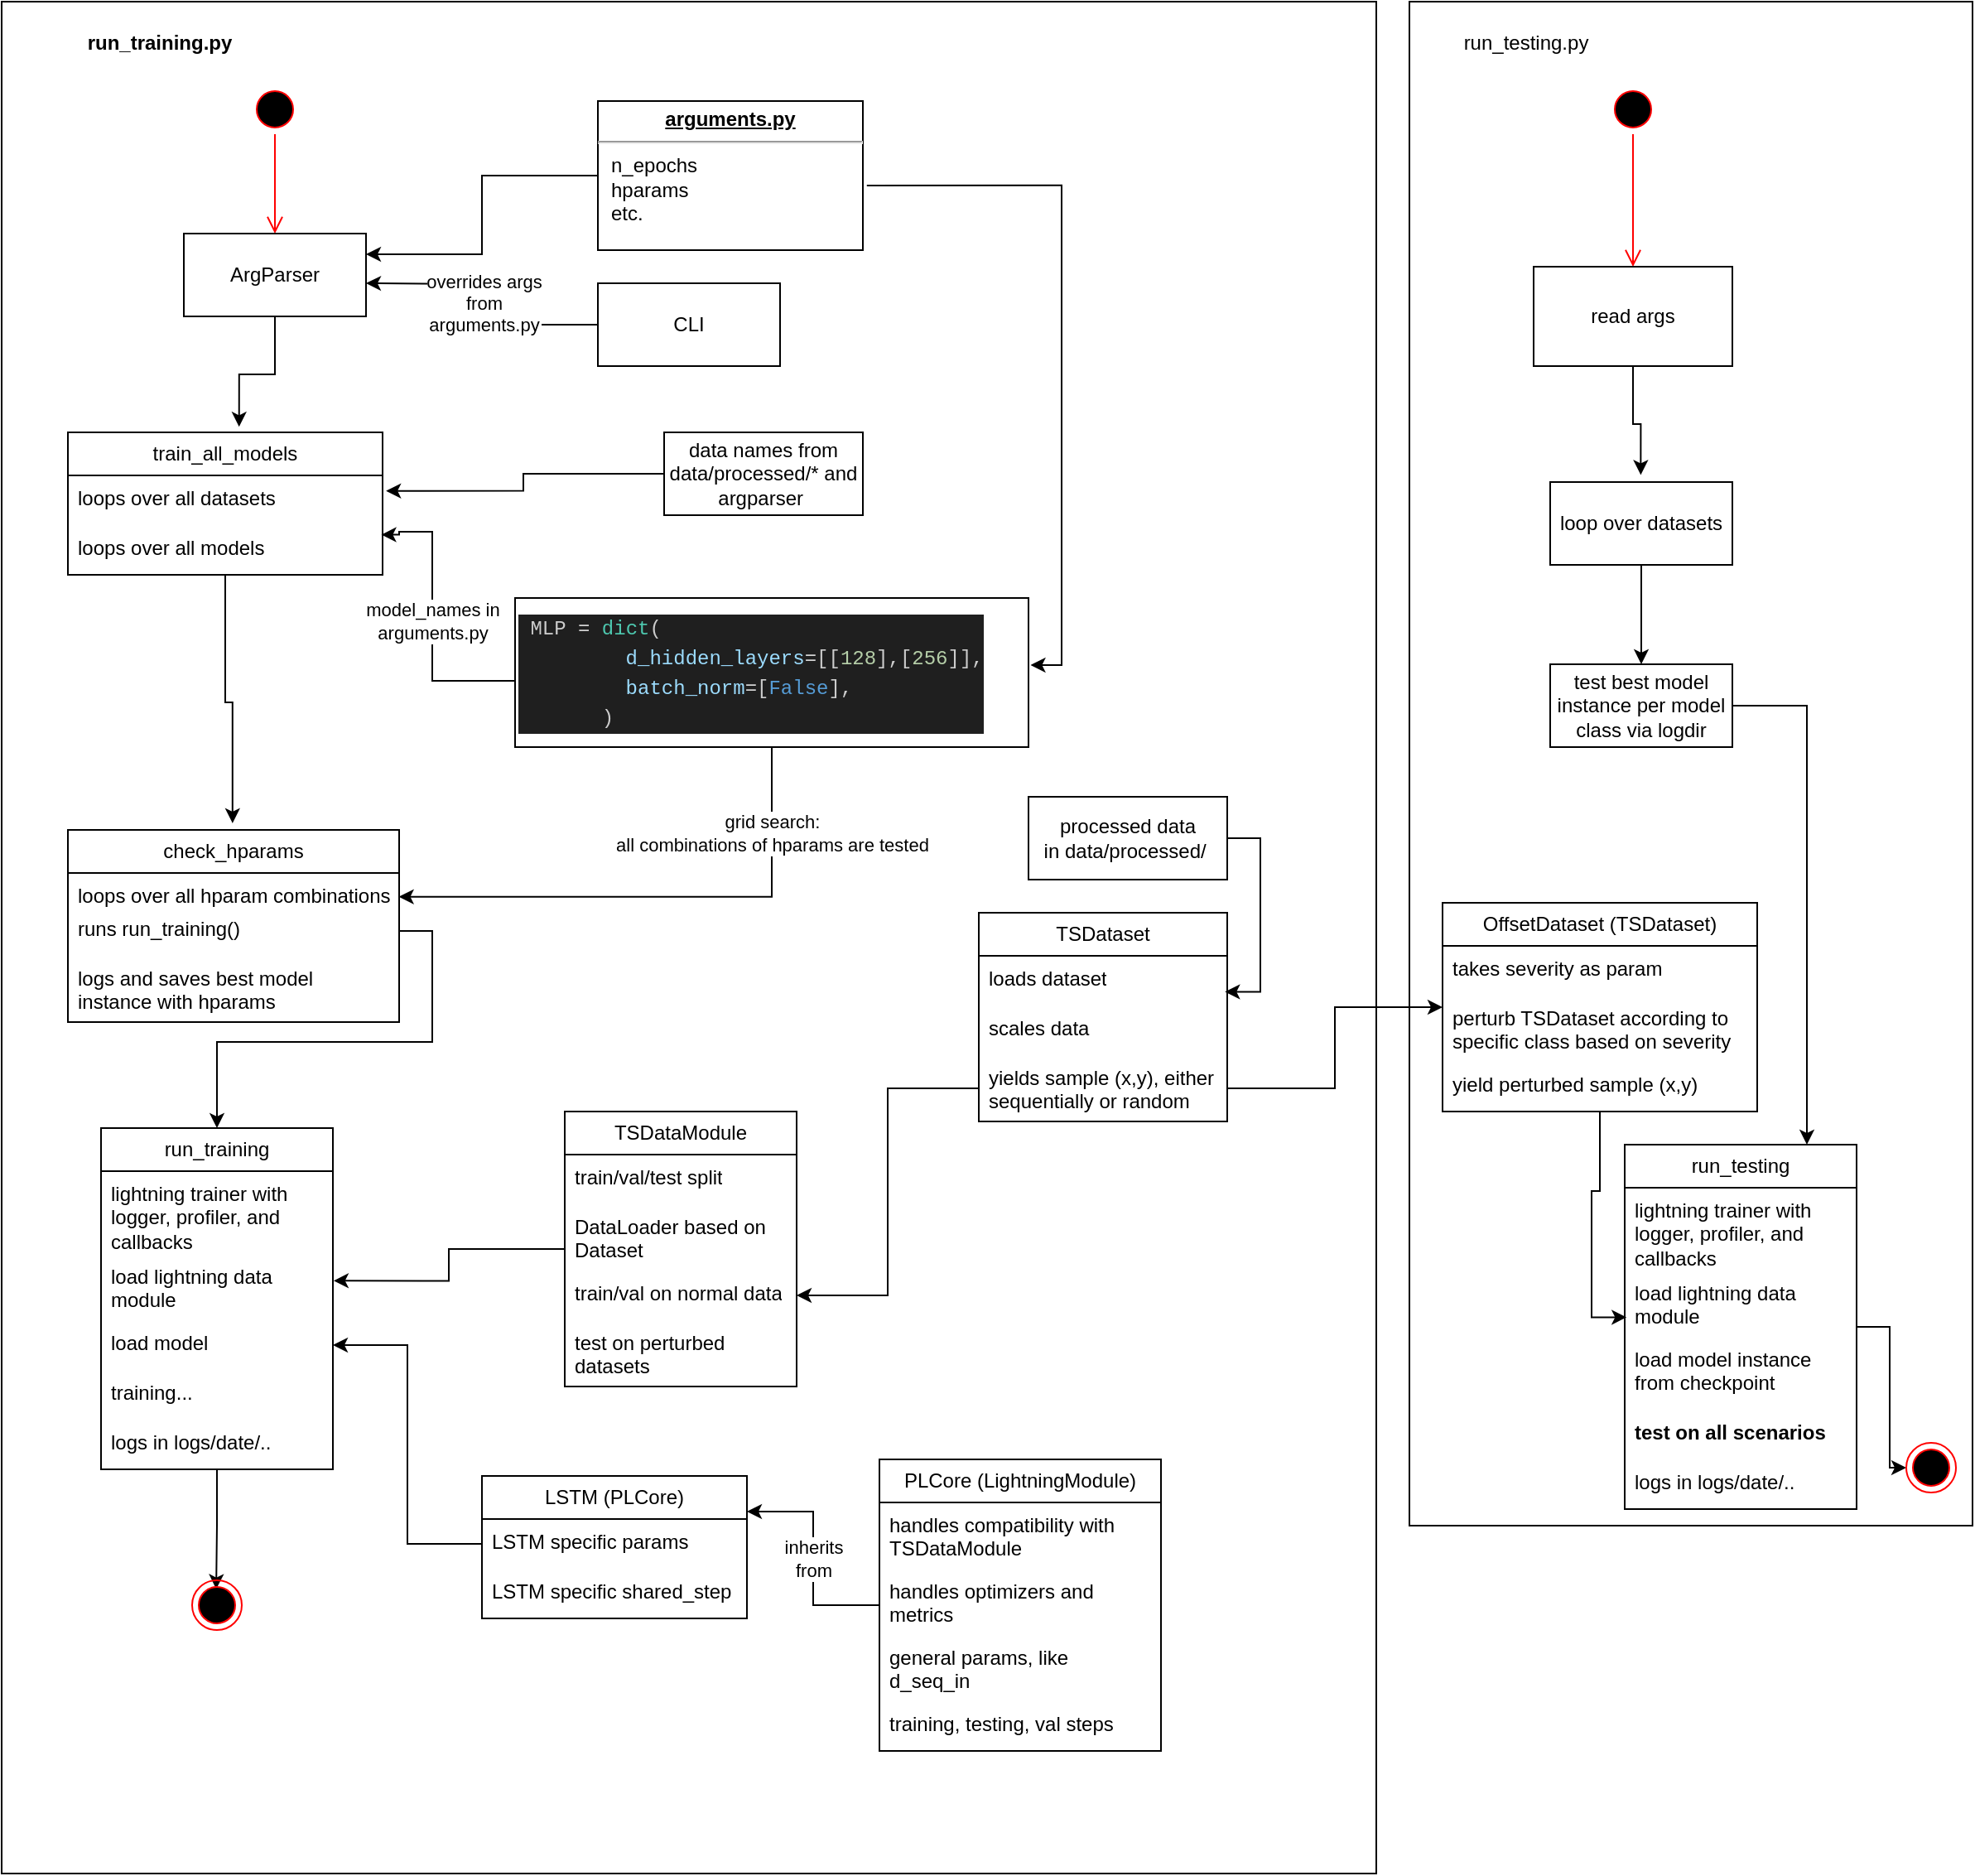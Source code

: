 <mxfile version="21.5.0" type="device">
  <diagram name="Seite-1" id="Abp7QU_0-iOLzo8PqQGB">
    <mxGraphModel dx="1851" dy="917" grid="1" gridSize="10" guides="1" tooltips="1" connect="1" arrows="1" fold="1" page="1" pageScale="1" pageWidth="827" pageHeight="1169" math="0" shadow="0">
      <root>
        <mxCell id="0" />
        <mxCell id="1" parent="0" />
        <mxCell id="HC5tXqMVy1rPzBHR44N2-118" value="" style="rounded=0;whiteSpace=wrap;html=1;fillColor=none;" vertex="1" parent="1">
          <mxGeometry x="1000" y="200" width="340" height="920" as="geometry" />
        </mxCell>
        <mxCell id="HC5tXqMVy1rPzBHR44N2-90" value="" style="rounded=0;whiteSpace=wrap;html=1;fillColor=none;" vertex="1" parent="1">
          <mxGeometry x="150" y="200" width="830" height="1130" as="geometry" />
        </mxCell>
        <mxCell id="HC5tXqMVy1rPzBHR44N2-22" style="edgeStyle=orthogonalEdgeStyle;rounded=0;orthogonalLoop=1;jettySize=auto;html=1;exitX=0;exitY=0.5;exitDx=0;exitDy=0;entryX=1;entryY=0.25;entryDx=0;entryDy=0;" edge="1" parent="1" source="HC5tXqMVy1rPzBHR44N2-13" target="HC5tXqMVy1rPzBHR44N2-20">
          <mxGeometry relative="1" as="geometry" />
        </mxCell>
        <mxCell id="HC5tXqMVy1rPzBHR44N2-45" style="edgeStyle=orthogonalEdgeStyle;rounded=0;orthogonalLoop=1;jettySize=auto;html=1;exitX=1.015;exitY=0.566;exitDx=0;exitDy=0;entryX=1.004;entryY=0.45;entryDx=0;entryDy=0;entryPerimeter=0;exitPerimeter=0;" edge="1" parent="1" source="HC5tXqMVy1rPzBHR44N2-13" target="HC5tXqMVy1rPzBHR44N2-44">
          <mxGeometry relative="1" as="geometry">
            <mxPoint x="727" y="350" as="sourcePoint" />
            <mxPoint x="799.5" y="595" as="targetPoint" />
            <Array as="points">
              <mxPoint x="790" y="310" />
              <mxPoint x="790" y="600" />
            </Array>
          </mxGeometry>
        </mxCell>
        <mxCell id="HC5tXqMVy1rPzBHR44N2-13" value="&lt;p style=&quot;margin:0px;margin-top:4px;text-align:center;text-decoration:underline;&quot;&gt;&lt;b&gt;arguments.py&lt;/b&gt;&lt;/p&gt;&lt;hr&gt;&lt;p style=&quot;margin:0px;margin-left:8px;&quot;&gt;n_epochs&lt;br&gt;hparams&lt;br&gt;etc.&lt;/p&gt;" style="verticalAlign=top;align=left;overflow=fill;fontSize=12;fontFamily=Helvetica;html=1;whiteSpace=wrap;" vertex="1" parent="1">
          <mxGeometry x="510" y="260" width="160" height="90" as="geometry" />
        </mxCell>
        <mxCell id="HC5tXqMVy1rPzBHR44N2-16" value="run_training.py" style="text;align=center;fontStyle=1;verticalAlign=middle;spacingLeft=3;spacingRight=3;strokeColor=none;rotatable=0;points=[[0,0.5],[1,0.5]];portConstraint=eastwest;html=1;" vertex="1" parent="1">
          <mxGeometry x="200" y="210" width="90" height="30" as="geometry" />
        </mxCell>
        <mxCell id="HC5tXqMVy1rPzBHR44N2-18" value="" style="ellipse;html=1;shape=startState;fillColor=#000000;strokeColor=#ff0000;" vertex="1" parent="1">
          <mxGeometry x="300" y="250" width="30" height="30" as="geometry" />
        </mxCell>
        <mxCell id="HC5tXqMVy1rPzBHR44N2-19" value="" style="edgeStyle=orthogonalEdgeStyle;html=1;verticalAlign=bottom;endArrow=open;endSize=8;strokeColor=#ff0000;rounded=0;" edge="1" source="HC5tXqMVy1rPzBHR44N2-18" parent="1">
          <mxGeometry relative="1" as="geometry">
            <mxPoint x="315" y="340" as="targetPoint" />
          </mxGeometry>
        </mxCell>
        <mxCell id="HC5tXqMVy1rPzBHR44N2-24" style="edgeStyle=orthogonalEdgeStyle;rounded=0;orthogonalLoop=1;jettySize=auto;html=1;exitX=0.5;exitY=1;exitDx=0;exitDy=0;entryX=0.544;entryY=-0.039;entryDx=0;entryDy=0;entryPerimeter=0;" edge="1" parent="1" source="HC5tXqMVy1rPzBHR44N2-20" target="HC5tXqMVy1rPzBHR44N2-27">
          <mxGeometry relative="1" as="geometry">
            <mxPoint x="315" y="460" as="targetPoint" />
          </mxGeometry>
        </mxCell>
        <mxCell id="HC5tXqMVy1rPzBHR44N2-20" value="ArgParser" style="html=1;whiteSpace=wrap;" vertex="1" parent="1">
          <mxGeometry x="260" y="340" width="110" height="50" as="geometry" />
        </mxCell>
        <mxCell id="HC5tXqMVy1rPzBHR44N2-23" value="overrides args&lt;br&gt;from &lt;br&gt;arguments.py" style="edgeStyle=orthogonalEdgeStyle;rounded=0;orthogonalLoop=1;jettySize=auto;html=1;exitX=0;exitY=0.5;exitDx=0;exitDy=0;" edge="1" parent="1" source="HC5tXqMVy1rPzBHR44N2-21">
          <mxGeometry relative="1" as="geometry">
            <mxPoint x="370" y="370" as="targetPoint" />
          </mxGeometry>
        </mxCell>
        <mxCell id="HC5tXqMVy1rPzBHR44N2-21" value="CLI" style="html=1;whiteSpace=wrap;" vertex="1" parent="1">
          <mxGeometry x="510" y="370" width="110" height="50" as="geometry" />
        </mxCell>
        <mxCell id="HC5tXqMVy1rPzBHR44N2-31" style="edgeStyle=orthogonalEdgeStyle;rounded=0;orthogonalLoop=1;jettySize=auto;html=1;entryX=1.011;entryY=0.311;entryDx=0;entryDy=0;entryPerimeter=0;" edge="1" parent="1" source="HC5tXqMVy1rPzBHR44N2-25" target="HC5tXqMVy1rPzBHR44N2-28">
          <mxGeometry relative="1" as="geometry" />
        </mxCell>
        <mxCell id="HC5tXqMVy1rPzBHR44N2-25" value="data names from&lt;br&gt;data/processed/* and argparser&amp;nbsp;" style="html=1;whiteSpace=wrap;" vertex="1" parent="1">
          <mxGeometry x="550" y="460" width="120" height="50" as="geometry" />
        </mxCell>
        <mxCell id="HC5tXqMVy1rPzBHR44N2-42" style="edgeStyle=orthogonalEdgeStyle;rounded=0;orthogonalLoop=1;jettySize=auto;html=1;exitX=0.5;exitY=1;exitDx=0;exitDy=0;entryX=0.497;entryY=-0.035;entryDx=0;entryDy=0;entryPerimeter=0;" edge="1" parent="1" source="HC5tXqMVy1rPzBHR44N2-27" target="HC5tXqMVy1rPzBHR44N2-34">
          <mxGeometry relative="1" as="geometry" />
        </mxCell>
        <mxCell id="HC5tXqMVy1rPzBHR44N2-27" value="train_all_models" style="swimlane;fontStyle=0;childLayout=stackLayout;horizontal=1;startSize=26;fillColor=none;horizontalStack=0;resizeParent=1;resizeParentMax=0;resizeLast=0;collapsible=1;marginBottom=0;whiteSpace=wrap;html=1;" vertex="1" parent="1">
          <mxGeometry x="190" y="460" width="190" height="86" as="geometry" />
        </mxCell>
        <mxCell id="HC5tXqMVy1rPzBHR44N2-28" value="loops over all datasets" style="text;strokeColor=none;fillColor=none;align=left;verticalAlign=top;spacingLeft=4;spacingRight=4;overflow=hidden;rotatable=0;points=[[0,0.5],[1,0.5]];portConstraint=eastwest;whiteSpace=wrap;html=1;" vertex="1" parent="HC5tXqMVy1rPzBHR44N2-27">
          <mxGeometry y="26" width="190" height="30" as="geometry" />
        </mxCell>
        <mxCell id="HC5tXqMVy1rPzBHR44N2-43" value="loops over all models" style="text;strokeColor=none;fillColor=none;align=left;verticalAlign=top;spacingLeft=4;spacingRight=4;overflow=hidden;rotatable=0;points=[[0,0.5],[1,0.5]];portConstraint=eastwest;whiteSpace=wrap;html=1;" vertex="1" parent="HC5tXqMVy1rPzBHR44N2-27">
          <mxGeometry y="56" width="190" height="30" as="geometry" />
        </mxCell>
        <mxCell id="HC5tXqMVy1rPzBHR44N2-34" value="check_hparams" style="swimlane;fontStyle=0;childLayout=stackLayout;horizontal=1;startSize=26;fillColor=none;horizontalStack=0;resizeParent=1;resizeParentMax=0;resizeLast=0;collapsible=1;marginBottom=0;whiteSpace=wrap;html=1;" vertex="1" parent="1">
          <mxGeometry x="190" y="700" width="200" height="116" as="geometry">
            <mxRectangle x="250" y="700" width="130" height="30" as="alternateBounds" />
          </mxGeometry>
        </mxCell>
        <mxCell id="HC5tXqMVy1rPzBHR44N2-35" value="loops over all hparam combinations" style="text;strokeColor=none;fillColor=none;align=left;verticalAlign=top;spacingLeft=4;spacingRight=4;overflow=hidden;rotatable=0;points=[[0,0.5],[1,0.5]];portConstraint=eastwest;whiteSpace=wrap;html=1;" vertex="1" parent="HC5tXqMVy1rPzBHR44N2-34">
          <mxGeometry y="26" width="200" height="20" as="geometry" />
        </mxCell>
        <mxCell id="HC5tXqMVy1rPzBHR44N2-37" value="runs run_training()" style="text;strokeColor=none;fillColor=none;align=left;verticalAlign=top;spacingLeft=4;spacingRight=4;overflow=hidden;rotatable=0;points=[[0,0.5],[1,0.5]];portConstraint=eastwest;whiteSpace=wrap;html=1;" vertex="1" parent="HC5tXqMVy1rPzBHR44N2-34">
          <mxGeometry y="46" width="200" height="30" as="geometry" />
        </mxCell>
        <mxCell id="HC5tXqMVy1rPzBHR44N2-36" value="logs and saves best model instance with hparams" style="text;strokeColor=none;fillColor=none;align=left;verticalAlign=top;spacingLeft=4;spacingRight=4;overflow=hidden;rotatable=0;points=[[0,0.5],[1,0.5]];portConstraint=eastwest;whiteSpace=wrap;html=1;" vertex="1" parent="HC5tXqMVy1rPzBHR44N2-34">
          <mxGeometry y="76" width="200" height="40" as="geometry" />
        </mxCell>
        <mxCell id="HC5tXqMVy1rPzBHR44N2-92" style="edgeStyle=orthogonalEdgeStyle;rounded=0;orthogonalLoop=1;jettySize=auto;html=1;entryX=0.485;entryY=0.177;entryDx=0;entryDy=0;entryPerimeter=0;" edge="1" parent="1" source="HC5tXqMVy1rPzBHR44N2-38" target="HC5tXqMVy1rPzBHR44N2-91">
          <mxGeometry relative="1" as="geometry" />
        </mxCell>
        <mxCell id="HC5tXqMVy1rPzBHR44N2-38" value="run_training" style="swimlane;fontStyle=0;childLayout=stackLayout;horizontal=1;startSize=26;fillColor=none;horizontalStack=0;resizeParent=1;resizeParentMax=0;resizeLast=0;collapsible=1;marginBottom=0;whiteSpace=wrap;html=1;" vertex="1" parent="1">
          <mxGeometry x="210" y="880" width="140" height="206" as="geometry">
            <mxRectangle x="210" y="880" width="100" height="30" as="alternateBounds" />
          </mxGeometry>
        </mxCell>
        <mxCell id="HC5tXqMVy1rPzBHR44N2-40" value="lightning trainer with logger, profiler, and callbacks" style="text;strokeColor=none;fillColor=none;align=left;verticalAlign=top;spacingLeft=4;spacingRight=4;overflow=hidden;rotatable=0;points=[[0,0.5],[1,0.5]];portConstraint=eastwest;whiteSpace=wrap;html=1;" vertex="1" parent="HC5tXqMVy1rPzBHR44N2-38">
          <mxGeometry y="26" width="140" height="50" as="geometry" />
        </mxCell>
        <mxCell id="HC5tXqMVy1rPzBHR44N2-39" value="load lightning data module" style="text;strokeColor=none;fillColor=none;align=left;verticalAlign=top;spacingLeft=4;spacingRight=4;overflow=hidden;rotatable=0;points=[[0,0.5],[1,0.5]];portConstraint=eastwest;whiteSpace=wrap;html=1;" vertex="1" parent="HC5tXqMVy1rPzBHR44N2-38">
          <mxGeometry y="76" width="140" height="40" as="geometry" />
        </mxCell>
        <mxCell id="HC5tXqMVy1rPzBHR44N2-41" value="load model" style="text;strokeColor=none;fillColor=none;align=left;verticalAlign=top;spacingLeft=4;spacingRight=4;overflow=hidden;rotatable=0;points=[[0,0.5],[1,0.5]];portConstraint=eastwest;whiteSpace=wrap;html=1;" vertex="1" parent="HC5tXqMVy1rPzBHR44N2-38">
          <mxGeometry y="116" width="140" height="30" as="geometry" />
        </mxCell>
        <mxCell id="HC5tXqMVy1rPzBHR44N2-88" value="training..." style="text;strokeColor=none;fillColor=none;align=left;verticalAlign=top;spacingLeft=4;spacingRight=4;overflow=hidden;rotatable=0;points=[[0,0.5],[1,0.5]];portConstraint=eastwest;whiteSpace=wrap;html=1;" vertex="1" parent="HC5tXqMVy1rPzBHR44N2-38">
          <mxGeometry y="146" width="140" height="30" as="geometry" />
        </mxCell>
        <mxCell id="HC5tXqMVy1rPzBHR44N2-63" value="logs in logs/date/.." style="text;strokeColor=none;fillColor=none;align=left;verticalAlign=top;spacingLeft=4;spacingRight=4;overflow=hidden;rotatable=0;points=[[0,0.5],[1,0.5]];portConstraint=eastwest;whiteSpace=wrap;html=1;" vertex="1" parent="HC5tXqMVy1rPzBHR44N2-38">
          <mxGeometry y="176" width="140" height="30" as="geometry" />
        </mxCell>
        <mxCell id="HC5tXqMVy1rPzBHR44N2-46" style="edgeStyle=orthogonalEdgeStyle;rounded=0;orthogonalLoop=1;jettySize=auto;html=1;entryX=0.996;entryY=0.192;entryDx=0;entryDy=0;entryPerimeter=0;" edge="1" parent="1" source="HC5tXqMVy1rPzBHR44N2-44" target="HC5tXqMVy1rPzBHR44N2-43">
          <mxGeometry relative="1" as="geometry">
            <Array as="points">
              <mxPoint x="410" y="610" />
              <mxPoint x="410" y="520" />
              <mxPoint x="390" y="520" />
            </Array>
          </mxGeometry>
        </mxCell>
        <mxCell id="HC5tXqMVy1rPzBHR44N2-48" value="model_names in &lt;br&gt;arguments.py" style="edgeLabel;html=1;align=center;verticalAlign=middle;resizable=0;points=[];" vertex="1" connectable="0" parent="HC5tXqMVy1rPzBHR44N2-46">
          <mxGeometry relative="1" as="geometry">
            <mxPoint as="offset" />
          </mxGeometry>
        </mxCell>
        <mxCell id="HC5tXqMVy1rPzBHR44N2-49" value="grid search: &lt;br&gt;all combinations of hparams are tested" style="edgeStyle=orthogonalEdgeStyle;rounded=0;orthogonalLoop=1;jettySize=auto;html=1;entryX=0.999;entryY=0.719;entryDx=0;entryDy=0;entryPerimeter=0;" edge="1" parent="1" source="HC5tXqMVy1rPzBHR44N2-44" target="HC5tXqMVy1rPzBHR44N2-35">
          <mxGeometry x="-0.669" relative="1" as="geometry">
            <mxPoint as="offset" />
          </mxGeometry>
        </mxCell>
        <mxCell id="HC5tXqMVy1rPzBHR44N2-51" style="edgeStyle=orthogonalEdgeStyle;rounded=0;orthogonalLoop=1;jettySize=auto;html=1;exitX=1;exitY=0.5;exitDx=0;exitDy=0;" edge="1" parent="1" source="HC5tXqMVy1rPzBHR44N2-37" target="HC5tXqMVy1rPzBHR44N2-38">
          <mxGeometry relative="1" as="geometry" />
        </mxCell>
        <mxCell id="HC5tXqMVy1rPzBHR44N2-61" style="edgeStyle=orthogonalEdgeStyle;rounded=0;orthogonalLoop=1;jettySize=auto;html=1;entryX=1.003;entryY=0.404;entryDx=0;entryDy=0;entryPerimeter=0;" edge="1" parent="1" source="HC5tXqMVy1rPzBHR44N2-53" target="HC5tXqMVy1rPzBHR44N2-39">
          <mxGeometry relative="1" as="geometry" />
        </mxCell>
        <mxCell id="HC5tXqMVy1rPzBHR44N2-53" value="TSDataModule" style="swimlane;fontStyle=0;childLayout=stackLayout;horizontal=1;startSize=26;fillColor=none;horizontalStack=0;resizeParent=1;resizeParentMax=0;resizeLast=0;collapsible=1;marginBottom=0;whiteSpace=wrap;html=1;" vertex="1" parent="1">
          <mxGeometry x="490" y="870" width="140" height="166" as="geometry">
            <mxRectangle x="490" y="870" width="120" height="30" as="alternateBounds" />
          </mxGeometry>
        </mxCell>
        <mxCell id="HC5tXqMVy1rPzBHR44N2-54" value="train/val/test split" style="text;strokeColor=none;fillColor=none;align=left;verticalAlign=top;spacingLeft=4;spacingRight=4;overflow=hidden;rotatable=0;points=[[0,0.5],[1,0.5]];portConstraint=eastwest;whiteSpace=wrap;html=1;" vertex="1" parent="HC5tXqMVy1rPzBHR44N2-53">
          <mxGeometry y="26" width="140" height="30" as="geometry" />
        </mxCell>
        <mxCell id="HC5tXqMVy1rPzBHR44N2-55" value="DataLoader based on Dataset" style="text;strokeColor=none;fillColor=none;align=left;verticalAlign=top;spacingLeft=4;spacingRight=4;overflow=hidden;rotatable=0;points=[[0,0.5],[1,0.5]];portConstraint=eastwest;whiteSpace=wrap;html=1;" vertex="1" parent="HC5tXqMVy1rPzBHR44N2-53">
          <mxGeometry y="56" width="140" height="40" as="geometry" />
        </mxCell>
        <mxCell id="HC5tXqMVy1rPzBHR44N2-56" value="train/val on normal data" style="text;strokeColor=none;fillColor=none;align=left;verticalAlign=top;spacingLeft=4;spacingRight=4;overflow=hidden;rotatable=0;points=[[0,0.5],[1,0.5]];portConstraint=eastwest;whiteSpace=wrap;html=1;" vertex="1" parent="HC5tXqMVy1rPzBHR44N2-53">
          <mxGeometry y="96" width="140" height="30" as="geometry" />
        </mxCell>
        <mxCell id="HC5tXqMVy1rPzBHR44N2-87" value="test on perturbed datasets" style="text;strokeColor=none;fillColor=none;align=left;verticalAlign=top;spacingLeft=4;spacingRight=4;overflow=hidden;rotatable=0;points=[[0,0.5],[1,0.5]];portConstraint=eastwest;whiteSpace=wrap;html=1;" vertex="1" parent="HC5tXqMVy1rPzBHR44N2-53">
          <mxGeometry y="126" width="140" height="40" as="geometry" />
        </mxCell>
        <mxCell id="HC5tXqMVy1rPzBHR44N2-126" style="edgeStyle=orthogonalEdgeStyle;rounded=0;orthogonalLoop=1;jettySize=auto;html=1;exitX=1;exitY=0.5;exitDx=0;exitDy=0;" edge="1" parent="1" source="HC5tXqMVy1rPzBHR44N2-60" target="HC5tXqMVy1rPzBHR44N2-79">
          <mxGeometry relative="1" as="geometry" />
        </mxCell>
        <mxCell id="HC5tXqMVy1rPzBHR44N2-57" value="TSDataset" style="swimlane;fontStyle=0;childLayout=stackLayout;horizontal=1;startSize=26;fillColor=none;horizontalStack=0;resizeParent=1;resizeParentMax=0;resizeLast=0;collapsible=1;marginBottom=0;whiteSpace=wrap;html=1;" vertex="1" parent="1">
          <mxGeometry x="740" y="750" width="150" height="126" as="geometry" />
        </mxCell>
        <mxCell id="HC5tXqMVy1rPzBHR44N2-58" value="loads dataset" style="text;strokeColor=none;fillColor=none;align=left;verticalAlign=top;spacingLeft=4;spacingRight=4;overflow=hidden;rotatable=0;points=[[0,0.5],[1,0.5]];portConstraint=eastwest;whiteSpace=wrap;html=1;" vertex="1" parent="HC5tXqMVy1rPzBHR44N2-57">
          <mxGeometry y="26" width="150" height="30" as="geometry" />
        </mxCell>
        <mxCell id="HC5tXqMVy1rPzBHR44N2-59" value="scales data" style="text;strokeColor=none;fillColor=none;align=left;verticalAlign=top;spacingLeft=4;spacingRight=4;overflow=hidden;rotatable=0;points=[[0,0.5],[1,0.5]];portConstraint=eastwest;whiteSpace=wrap;html=1;" vertex="1" parent="HC5tXqMVy1rPzBHR44N2-57">
          <mxGeometry y="56" width="150" height="30" as="geometry" />
        </mxCell>
        <mxCell id="HC5tXqMVy1rPzBHR44N2-60" value="yields sample (x,y), either sequentially or random" style="text;strokeColor=none;fillColor=none;align=left;verticalAlign=top;spacingLeft=4;spacingRight=4;overflow=hidden;rotatable=0;points=[[0,0.5],[1,0.5]];portConstraint=eastwest;whiteSpace=wrap;html=1;" vertex="1" parent="HC5tXqMVy1rPzBHR44N2-57">
          <mxGeometry y="86" width="150" height="40" as="geometry" />
        </mxCell>
        <mxCell id="HC5tXqMVy1rPzBHR44N2-64" value="LSTM (PLCore)" style="swimlane;fontStyle=0;childLayout=stackLayout;horizontal=1;startSize=26;fillColor=none;horizontalStack=0;resizeParent=1;resizeParentMax=0;resizeLast=0;collapsible=1;marginBottom=0;whiteSpace=wrap;html=1;" vertex="1" parent="1">
          <mxGeometry x="440" y="1090" width="160" height="86" as="geometry" />
        </mxCell>
        <mxCell id="HC5tXqMVy1rPzBHR44N2-65" value="LSTM specific params" style="text;strokeColor=none;fillColor=none;align=left;verticalAlign=top;spacingLeft=4;spacingRight=4;overflow=hidden;rotatable=0;points=[[0,0.5],[1,0.5]];portConstraint=eastwest;whiteSpace=wrap;html=1;" vertex="1" parent="HC5tXqMVy1rPzBHR44N2-64">
          <mxGeometry y="26" width="160" height="30" as="geometry" />
        </mxCell>
        <mxCell id="HC5tXqMVy1rPzBHR44N2-74" value="LSTM specific shared_step" style="text;strokeColor=none;fillColor=none;align=left;verticalAlign=top;spacingLeft=4;spacingRight=4;overflow=hidden;rotatable=0;points=[[0,0.5],[1,0.5]];portConstraint=eastwest;whiteSpace=wrap;html=1;" vertex="1" parent="HC5tXqMVy1rPzBHR44N2-64">
          <mxGeometry y="56" width="160" height="30" as="geometry" />
        </mxCell>
        <mxCell id="HC5tXqMVy1rPzBHR44N2-72" style="edgeStyle=orthogonalEdgeStyle;rounded=0;orthogonalLoop=1;jettySize=auto;html=1;entryX=1;entryY=0.25;entryDx=0;entryDy=0;" edge="1" parent="1" source="HC5tXqMVy1rPzBHR44N2-68" target="HC5tXqMVy1rPzBHR44N2-64">
          <mxGeometry relative="1" as="geometry">
            <mxPoint x="640" y="1020" as="targetPoint" />
          </mxGeometry>
        </mxCell>
        <mxCell id="HC5tXqMVy1rPzBHR44N2-73" value="inherits&lt;br&gt;from" style="edgeLabel;html=1;align=center;verticalAlign=middle;resizable=0;points=[];" vertex="1" connectable="0" parent="HC5tXqMVy1rPzBHR44N2-72">
          <mxGeometry relative="1" as="geometry">
            <mxPoint as="offset" />
          </mxGeometry>
        </mxCell>
        <mxCell id="HC5tXqMVy1rPzBHR44N2-68" value="PLCore (LightningModule)" style="swimlane;fontStyle=0;childLayout=stackLayout;horizontal=1;startSize=26;fillColor=none;horizontalStack=0;resizeParent=1;resizeParentMax=0;resizeLast=0;collapsible=1;marginBottom=0;whiteSpace=wrap;html=1;" vertex="1" parent="1">
          <mxGeometry x="680" y="1080" width="170" height="176" as="geometry" />
        </mxCell>
        <mxCell id="HC5tXqMVy1rPzBHR44N2-69" value="handles compatibility with TSDataModule" style="text;strokeColor=none;fillColor=none;align=left;verticalAlign=top;spacingLeft=4;spacingRight=4;overflow=hidden;rotatable=0;points=[[0,0.5],[1,0.5]];portConstraint=eastwest;whiteSpace=wrap;html=1;" vertex="1" parent="HC5tXqMVy1rPzBHR44N2-68">
          <mxGeometry y="26" width="170" height="40" as="geometry" />
        </mxCell>
        <mxCell id="HC5tXqMVy1rPzBHR44N2-75" value="handles optimizers and metrics" style="text;strokeColor=none;fillColor=none;align=left;verticalAlign=top;spacingLeft=4;spacingRight=4;overflow=hidden;rotatable=0;points=[[0,0.5],[1,0.5]];portConstraint=eastwest;whiteSpace=wrap;html=1;" vertex="1" parent="HC5tXqMVy1rPzBHR44N2-68">
          <mxGeometry y="66" width="170" height="40" as="geometry" />
        </mxCell>
        <mxCell id="HC5tXqMVy1rPzBHR44N2-70" value="general params, like d_seq_in" style="text;strokeColor=none;fillColor=none;align=left;verticalAlign=top;spacingLeft=4;spacingRight=4;overflow=hidden;rotatable=0;points=[[0,0.5],[1,0.5]];portConstraint=eastwest;whiteSpace=wrap;html=1;" vertex="1" parent="HC5tXqMVy1rPzBHR44N2-68">
          <mxGeometry y="106" width="170" height="40" as="geometry" />
        </mxCell>
        <mxCell id="HC5tXqMVy1rPzBHR44N2-71" value="training, testing, val steps" style="text;strokeColor=none;fillColor=none;align=left;verticalAlign=top;spacingLeft=4;spacingRight=4;overflow=hidden;rotatable=0;points=[[0,0.5],[1,0.5]];portConstraint=eastwest;whiteSpace=wrap;html=1;" vertex="1" parent="HC5tXqMVy1rPzBHR44N2-68">
          <mxGeometry y="146" width="170" height="30" as="geometry" />
        </mxCell>
        <mxCell id="HC5tXqMVy1rPzBHR44N2-76" style="edgeStyle=orthogonalEdgeStyle;rounded=0;orthogonalLoop=1;jettySize=auto;html=1;" edge="1" parent="1" source="HC5tXqMVy1rPzBHR44N2-65" target="HC5tXqMVy1rPzBHR44N2-41">
          <mxGeometry relative="1" as="geometry" />
        </mxCell>
        <mxCell id="HC5tXqMVy1rPzBHR44N2-78" value="" style="edgeStyle=orthogonalEdgeStyle;rounded=0;orthogonalLoop=1;jettySize=auto;html=1;entryX=0.991;entryY=0.724;entryDx=0;entryDy=0;entryPerimeter=0;exitX=1;exitY=0.5;exitDx=0;exitDy=0;" edge="1" parent="1" source="HC5tXqMVy1rPzBHR44N2-77" target="HC5tXqMVy1rPzBHR44N2-58">
          <mxGeometry relative="1" as="geometry" />
        </mxCell>
        <mxCell id="HC5tXqMVy1rPzBHR44N2-77" value="processed data in&amp;nbsp;data/processed/&amp;nbsp;" style="html=1;whiteSpace=wrap;" vertex="1" parent="1">
          <mxGeometry x="770" y="680" width="120" height="50" as="geometry" />
        </mxCell>
        <mxCell id="HC5tXqMVy1rPzBHR44N2-127" style="edgeStyle=orthogonalEdgeStyle;rounded=0;orthogonalLoop=1;jettySize=auto;html=1;entryX=0.008;entryY=0.705;entryDx=0;entryDy=0;entryPerimeter=0;" edge="1" parent="1" source="HC5tXqMVy1rPzBHR44N2-79" target="HC5tXqMVy1rPzBHR44N2-114">
          <mxGeometry relative="1" as="geometry" />
        </mxCell>
        <mxCell id="HC5tXqMVy1rPzBHR44N2-79" value="OffsetDataset (TSDataset)" style="swimlane;fontStyle=0;childLayout=stackLayout;horizontal=1;startSize=26;fillColor=none;horizontalStack=0;resizeParent=1;resizeParentMax=0;resizeLast=0;collapsible=1;marginBottom=0;whiteSpace=wrap;html=1;" vertex="1" parent="1">
          <mxGeometry x="1020" y="744" width="190" height="126" as="geometry" />
        </mxCell>
        <mxCell id="HC5tXqMVy1rPzBHR44N2-80" value="takes severity as param" style="text;strokeColor=none;fillColor=none;align=left;verticalAlign=top;spacingLeft=4;spacingRight=4;overflow=hidden;rotatable=0;points=[[0,0.5],[1,0.5]];portConstraint=eastwest;whiteSpace=wrap;html=1;" vertex="1" parent="HC5tXqMVy1rPzBHR44N2-79">
          <mxGeometry y="26" width="190" height="30" as="geometry" />
        </mxCell>
        <mxCell id="HC5tXqMVy1rPzBHR44N2-81" value="perturb TSDataset according to specific class based on severity" style="text;strokeColor=none;fillColor=none;align=left;verticalAlign=top;spacingLeft=4;spacingRight=4;overflow=hidden;rotatable=0;points=[[0,0.5],[1,0.5]];portConstraint=eastwest;whiteSpace=wrap;html=1;" vertex="1" parent="HC5tXqMVy1rPzBHR44N2-79">
          <mxGeometry y="56" width="190" height="40" as="geometry" />
        </mxCell>
        <mxCell id="HC5tXqMVy1rPzBHR44N2-82" value="yield perturbed sample (x,y)" style="text;strokeColor=none;fillColor=none;align=left;verticalAlign=top;spacingLeft=4;spacingRight=4;overflow=hidden;rotatable=0;points=[[0,0.5],[1,0.5]];portConstraint=eastwest;whiteSpace=wrap;html=1;" vertex="1" parent="HC5tXqMVy1rPzBHR44N2-79">
          <mxGeometry y="96" width="190" height="30" as="geometry" />
        </mxCell>
        <mxCell id="HC5tXqMVy1rPzBHR44N2-83" style="edgeStyle=orthogonalEdgeStyle;rounded=0;orthogonalLoop=1;jettySize=auto;html=1;entryX=1;entryY=0.5;entryDx=0;entryDy=0;" edge="1" parent="1" source="HC5tXqMVy1rPzBHR44N2-60" target="HC5tXqMVy1rPzBHR44N2-56">
          <mxGeometry relative="1" as="geometry">
            <mxPoint x="660" y="960" as="targetPoint" />
          </mxGeometry>
        </mxCell>
        <mxCell id="HC5tXqMVy1rPzBHR44N2-91" value="" style="ellipse;html=1;shape=endState;fillColor=#000000;strokeColor=#ff0000;" vertex="1" parent="1">
          <mxGeometry x="265" y="1153" width="30" height="30" as="geometry" />
        </mxCell>
        <mxCell id="HC5tXqMVy1rPzBHR44N2-44" value="&lt;div style=&quot;background-color: rgb(31, 31, 31); font-family: Menlo, Monaco, &amp;quot;Courier New&amp;quot;, monospace; line-height: 18px;&quot;&gt;&lt;div style=&quot;color: rgb(204, 204, 204);&quot;&gt;&amp;nbsp;MLP &lt;span style=&quot;color: #d4d4d4;&quot;&gt;=&lt;/span&gt; &lt;span style=&quot;color: #4ec9b0;&quot;&gt;dict&lt;/span&gt;(&lt;/div&gt;&lt;div style=&quot;&quot;&gt;        &lt;span style=&quot;color: rgb(156, 220, 254);&quot;&gt;&lt;span style=&quot;white-space: pre;&quot;&gt;&#x9;&lt;/span&gt;&amp;nbsp;d_hidden_layers&lt;/span&gt;&lt;font color=&quot;#d4d4d4&quot;&gt;=&lt;/font&gt;&lt;font color=&quot;#cccccc&quot;&gt;[[&lt;/font&gt;&lt;span style=&quot;color: rgb(181, 206, 168);&quot;&gt;128&lt;/span&gt;&lt;font color=&quot;#cccccc&quot;&gt;],[&lt;/font&gt;&lt;span style=&quot;color: rgb(181, 206, 168);&quot;&gt;256&lt;/span&gt;&lt;font color=&quot;#cccccc&quot;&gt;]],&lt;/font&gt;&lt;/div&gt;&lt;div style=&quot;color: rgb(204, 204, 204);&quot;&gt;        &lt;span style=&quot;color: #9cdcfe;&quot;&gt;&lt;span style=&quot;white-space: pre;&quot;&gt;&#x9;&lt;/span&gt;&amp;nbsp;batch_norm&lt;/span&gt;&lt;span style=&quot;color: #d4d4d4;&quot;&gt;=&lt;/span&gt;[&lt;span style=&quot;color: #569cd6;&quot;&gt;False&lt;/span&gt;],&lt;/div&gt;&lt;div style=&quot;color: rgb(204, 204, 204);&quot;&gt;&amp;nbsp; &amp;nbsp; &amp;nbsp; &amp;nbsp;)&lt;br&gt;&lt;/div&gt;&lt;/div&gt;" style="whiteSpace=wrap;html=1;align=left;" vertex="1" parent="1">
          <mxGeometry x="460" y="560" width="310" height="90" as="geometry" />
        </mxCell>
        <mxCell id="HC5tXqMVy1rPzBHR44N2-93" value="run_testing.py" style="text;html=1;align=center;verticalAlign=middle;resizable=0;points=[];autosize=1;strokeColor=none;fillColor=none;" vertex="1" parent="1">
          <mxGeometry x="1020" y="210" width="100" height="30" as="geometry" />
        </mxCell>
        <mxCell id="HC5tXqMVy1rPzBHR44N2-98" value="" style="ellipse;html=1;shape=startState;fillColor=#000000;strokeColor=#ff0000;" vertex="1" parent="1">
          <mxGeometry x="1120" y="250" width="30" height="30" as="geometry" />
        </mxCell>
        <mxCell id="HC5tXqMVy1rPzBHR44N2-99" value="" style="edgeStyle=orthogonalEdgeStyle;html=1;verticalAlign=bottom;endArrow=open;endSize=8;strokeColor=#ff0000;rounded=0;entryX=0.5;entryY=0;entryDx=0;entryDy=0;" edge="1" source="HC5tXqMVy1rPzBHR44N2-98" parent="1" target="HC5tXqMVy1rPzBHR44N2-104">
          <mxGeometry relative="1" as="geometry">
            <mxPoint x="1135" y="340" as="targetPoint" />
          </mxGeometry>
        </mxCell>
        <mxCell id="HC5tXqMVy1rPzBHR44N2-106" style="edgeStyle=orthogonalEdgeStyle;rounded=0;orthogonalLoop=1;jettySize=auto;html=1;entryX=0.497;entryY=-0.086;entryDx=0;entryDy=0;entryPerimeter=0;" edge="1" parent="1" source="HC5tXqMVy1rPzBHR44N2-104" target="HC5tXqMVy1rPzBHR44N2-105">
          <mxGeometry relative="1" as="geometry" />
        </mxCell>
        <mxCell id="HC5tXqMVy1rPzBHR44N2-104" value="read args" style="rounded=0;whiteSpace=wrap;html=1;" vertex="1" parent="1">
          <mxGeometry x="1075" y="360" width="120" height="60" as="geometry" />
        </mxCell>
        <mxCell id="HC5tXqMVy1rPzBHR44N2-124" style="edgeStyle=orthogonalEdgeStyle;rounded=0;orthogonalLoop=1;jettySize=auto;html=1;" edge="1" parent="1" source="HC5tXqMVy1rPzBHR44N2-105" target="HC5tXqMVy1rPzBHR44N2-123">
          <mxGeometry relative="1" as="geometry" />
        </mxCell>
        <mxCell id="HC5tXqMVy1rPzBHR44N2-105" value="loop over datasets" style="html=1;whiteSpace=wrap;" vertex="1" parent="1">
          <mxGeometry x="1085" y="490" width="110" height="50" as="geometry" />
        </mxCell>
        <mxCell id="HC5tXqMVy1rPzBHR44N2-121" style="edgeStyle=orthogonalEdgeStyle;rounded=0;orthogonalLoop=1;jettySize=auto;html=1;" edge="1" parent="1" source="HC5tXqMVy1rPzBHR44N2-112" target="HC5tXqMVy1rPzBHR44N2-120">
          <mxGeometry relative="1" as="geometry" />
        </mxCell>
        <mxCell id="HC5tXqMVy1rPzBHR44N2-112" value="run_testing" style="swimlane;fontStyle=0;childLayout=stackLayout;horizontal=1;startSize=26;fillColor=none;horizontalStack=0;resizeParent=1;resizeParentMax=0;resizeLast=0;collapsible=1;marginBottom=0;whiteSpace=wrap;html=1;" vertex="1" parent="1">
          <mxGeometry x="1130" y="890" width="140" height="220" as="geometry">
            <mxRectangle x="210" y="880" width="100" height="30" as="alternateBounds" />
          </mxGeometry>
        </mxCell>
        <mxCell id="HC5tXqMVy1rPzBHR44N2-113" value="lightning trainer with logger, profiler, and callbacks" style="text;strokeColor=none;fillColor=none;align=left;verticalAlign=top;spacingLeft=4;spacingRight=4;overflow=hidden;rotatable=0;points=[[0,0.5],[1,0.5]];portConstraint=eastwest;whiteSpace=wrap;html=1;" vertex="1" parent="HC5tXqMVy1rPzBHR44N2-112">
          <mxGeometry y="26" width="140" height="50" as="geometry" />
        </mxCell>
        <mxCell id="HC5tXqMVy1rPzBHR44N2-114" value="load lightning data module" style="text;strokeColor=none;fillColor=none;align=left;verticalAlign=top;spacingLeft=4;spacingRight=4;overflow=hidden;rotatable=0;points=[[0,0.5],[1,0.5]];portConstraint=eastwest;whiteSpace=wrap;html=1;" vertex="1" parent="HC5tXqMVy1rPzBHR44N2-112">
          <mxGeometry y="76" width="140" height="40" as="geometry" />
        </mxCell>
        <mxCell id="HC5tXqMVy1rPzBHR44N2-115" value="load model instance from checkpoint" style="text;strokeColor=none;fillColor=none;align=left;verticalAlign=top;spacingLeft=4;spacingRight=4;overflow=hidden;rotatable=0;points=[[0,0.5],[1,0.5]];portConstraint=eastwest;whiteSpace=wrap;html=1;" vertex="1" parent="HC5tXqMVy1rPzBHR44N2-112">
          <mxGeometry y="116" width="140" height="44" as="geometry" />
        </mxCell>
        <mxCell id="HC5tXqMVy1rPzBHR44N2-116" value="&lt;b&gt;test on all scenarios&lt;/b&gt;" style="text;strokeColor=none;fillColor=none;align=left;verticalAlign=top;spacingLeft=4;spacingRight=4;overflow=hidden;rotatable=0;points=[[0,0.5],[1,0.5]];portConstraint=eastwest;whiteSpace=wrap;html=1;" vertex="1" parent="HC5tXqMVy1rPzBHR44N2-112">
          <mxGeometry y="160" width="140" height="30" as="geometry" />
        </mxCell>
        <mxCell id="HC5tXqMVy1rPzBHR44N2-117" value="logs in logs/date/.." style="text;strokeColor=none;fillColor=none;align=left;verticalAlign=top;spacingLeft=4;spacingRight=4;overflow=hidden;rotatable=0;points=[[0,0.5],[1,0.5]];portConstraint=eastwest;whiteSpace=wrap;html=1;" vertex="1" parent="HC5tXqMVy1rPzBHR44N2-112">
          <mxGeometry y="190" width="140" height="30" as="geometry" />
        </mxCell>
        <mxCell id="HC5tXqMVy1rPzBHR44N2-120" value="" style="ellipse;html=1;shape=endState;fillColor=#000000;strokeColor=#ff0000;" vertex="1" parent="1">
          <mxGeometry x="1300" y="1070" width="30" height="30" as="geometry" />
        </mxCell>
        <mxCell id="HC5tXqMVy1rPzBHR44N2-125" style="edgeStyle=orthogonalEdgeStyle;rounded=0;orthogonalLoop=1;jettySize=auto;html=1;" edge="1" parent="1" source="HC5tXqMVy1rPzBHR44N2-123" target="HC5tXqMVy1rPzBHR44N2-112">
          <mxGeometry relative="1" as="geometry">
            <Array as="points">
              <mxPoint x="1240" y="625" />
            </Array>
          </mxGeometry>
        </mxCell>
        <mxCell id="HC5tXqMVy1rPzBHR44N2-123" value="test best model instance per model class via logdir" style="html=1;whiteSpace=wrap;" vertex="1" parent="1">
          <mxGeometry x="1085" y="600" width="110" height="50" as="geometry" />
        </mxCell>
      </root>
    </mxGraphModel>
  </diagram>
</mxfile>
